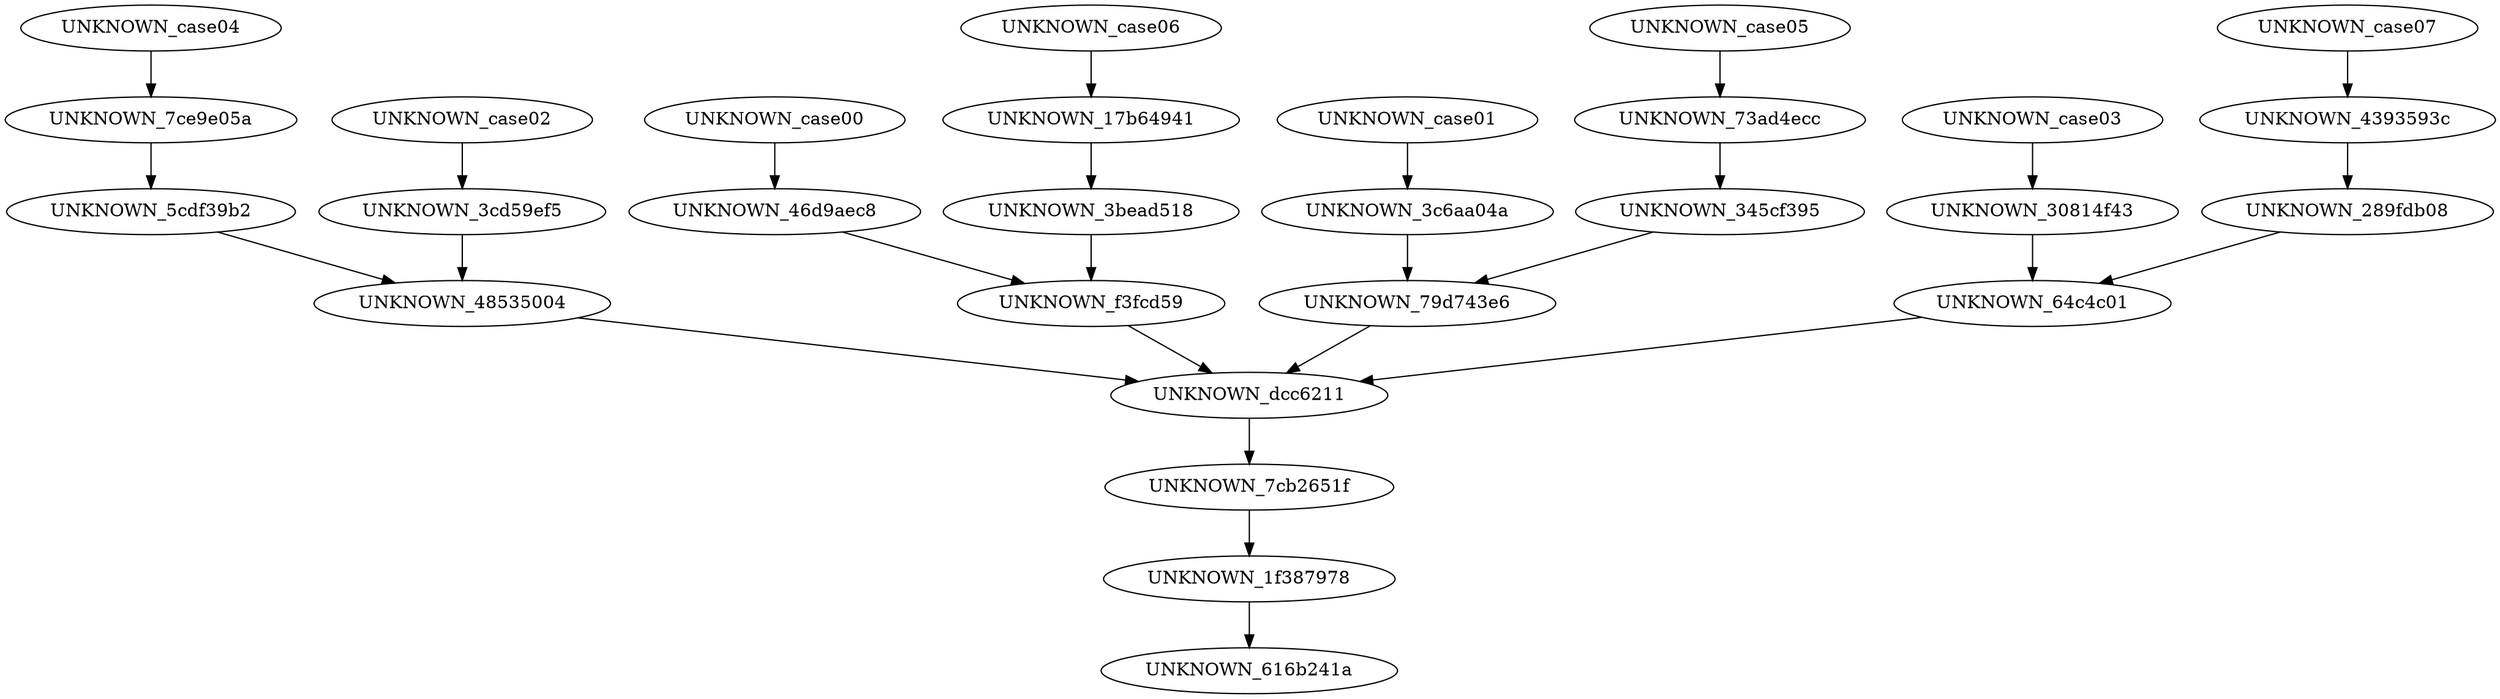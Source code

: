 digraph G {
	UNKNOWN_case00 -> UNKNOWN_46d9aec8;
	UNKNOWN_case01 -> UNKNOWN_3c6aa04a;
	UNKNOWN_case02 -> UNKNOWN_3cd59ef5;
	UNKNOWN_case03 -> UNKNOWN_30814f43;
	UNKNOWN_case04 -> UNKNOWN_7ce9e05a;
	UNKNOWN_case05 -> UNKNOWN_73ad4ecc;
	UNKNOWN_case06 -> UNKNOWN_17b64941;
	UNKNOWN_case07 -> UNKNOWN_4393593c;
	UNKNOWN_3cd59ef5 -> UNKNOWN_48535004;
	UNKNOWN_46d9aec8 -> UNKNOWN_f3fcd59;
	UNKNOWN_3c6aa04a -> UNKNOWN_79d743e6;
	UNKNOWN_30814f43 -> UNKNOWN_64c4c01;
	UNKNOWN_7ce9e05a -> UNKNOWN_5cdf39b2;
	UNKNOWN_17b64941 -> UNKNOWN_3bead518;
	UNKNOWN_73ad4ecc -> UNKNOWN_345cf395;
	UNKNOWN_4393593c -> UNKNOWN_289fdb08;
	UNKNOWN_5cdf39b2 -> UNKNOWN_48535004;
	UNKNOWN_3bead518 -> UNKNOWN_f3fcd59;
	UNKNOWN_345cf395 -> UNKNOWN_79d743e6;
	UNKNOWN_289fdb08 -> UNKNOWN_64c4c01;
	UNKNOWN_48535004 -> UNKNOWN_dcc6211;
	UNKNOWN_f3fcd59 -> UNKNOWN_dcc6211;
	UNKNOWN_79d743e6 -> UNKNOWN_dcc6211;
	UNKNOWN_64c4c01 -> UNKNOWN_dcc6211;
	UNKNOWN_dcc6211 -> UNKNOWN_7cb2651f;
	UNKNOWN_7cb2651f -> UNKNOWN_1f387978;
	UNKNOWN_1f387978 -> UNKNOWN_616b241a;
}

